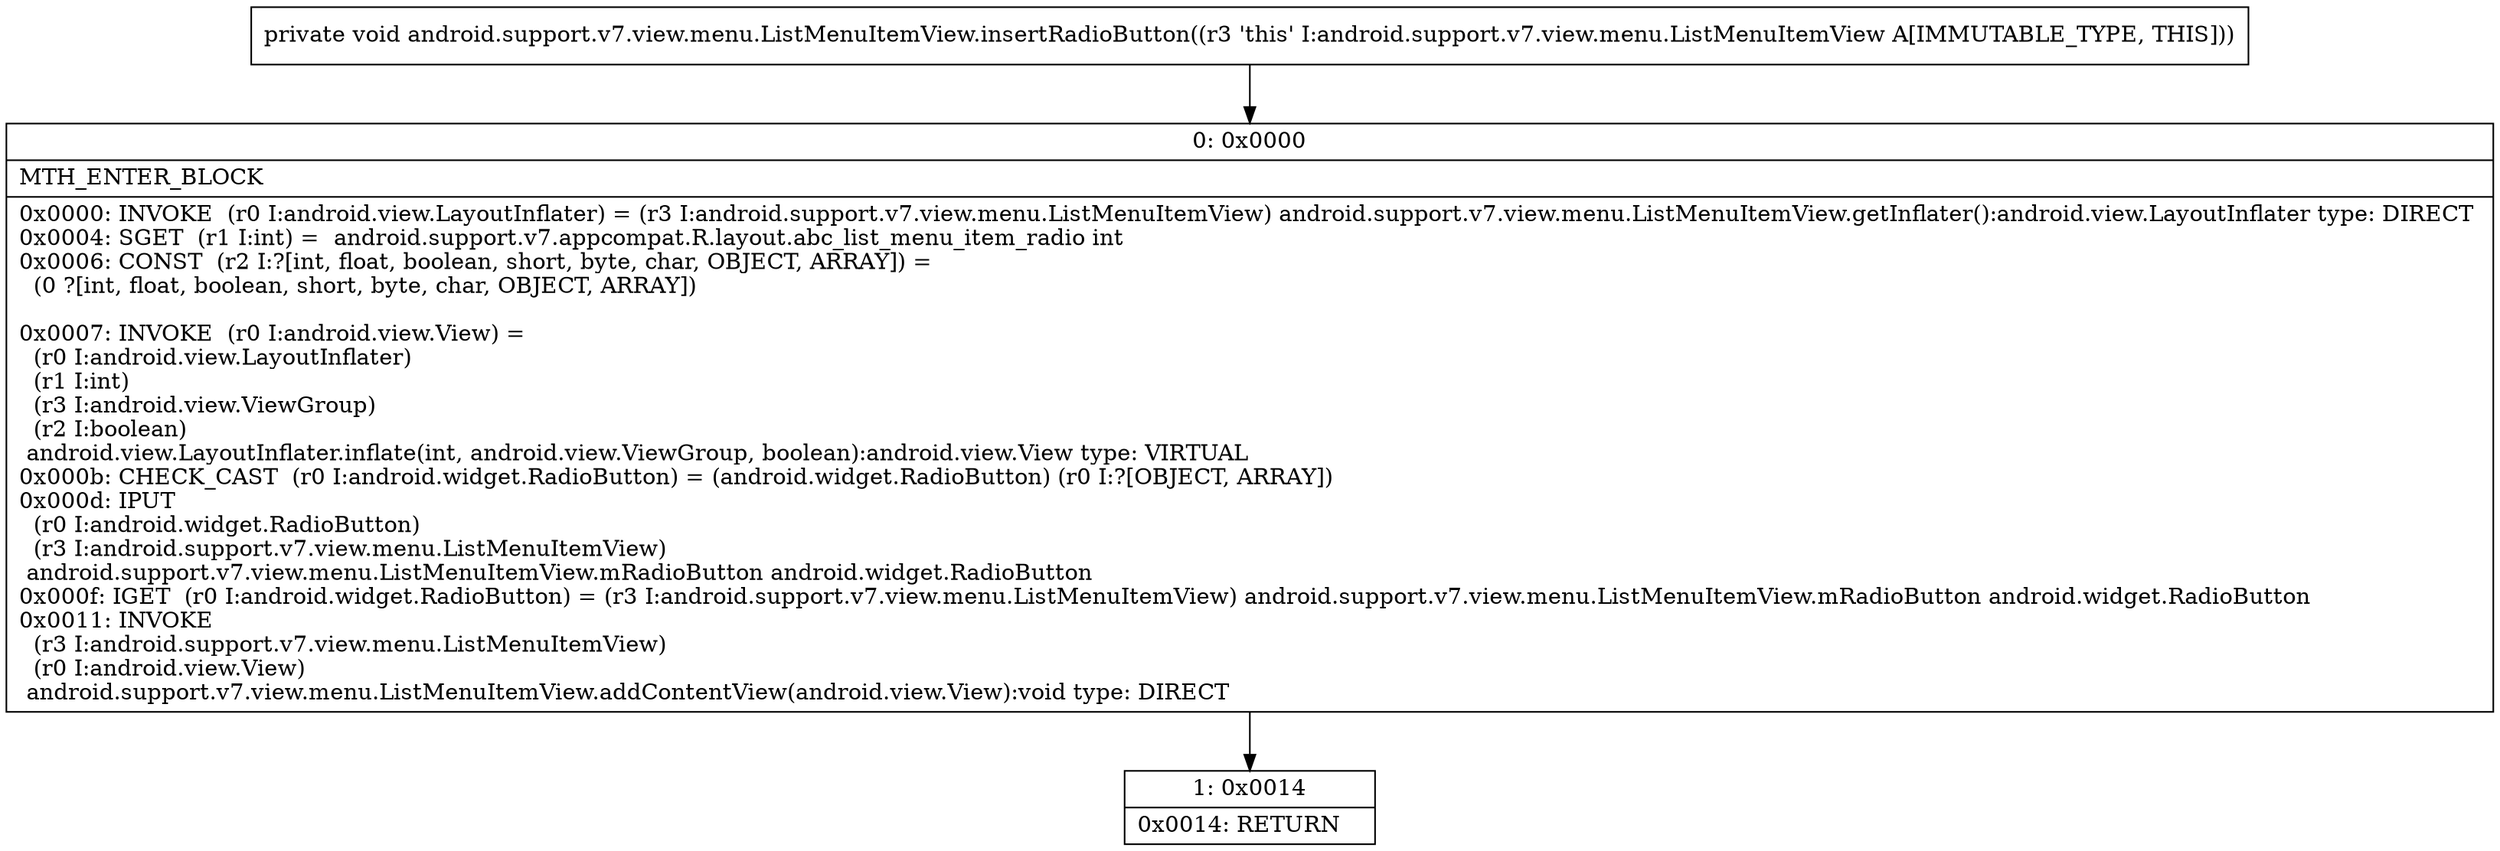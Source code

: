 digraph "CFG forandroid.support.v7.view.menu.ListMenuItemView.insertRadioButton()V" {
Node_0 [shape=record,label="{0\:\ 0x0000|MTH_ENTER_BLOCK\l|0x0000: INVOKE  (r0 I:android.view.LayoutInflater) = (r3 I:android.support.v7.view.menu.ListMenuItemView) android.support.v7.view.menu.ListMenuItemView.getInflater():android.view.LayoutInflater type: DIRECT \l0x0004: SGET  (r1 I:int) =  android.support.v7.appcompat.R.layout.abc_list_menu_item_radio int \l0x0006: CONST  (r2 I:?[int, float, boolean, short, byte, char, OBJECT, ARRAY]) = \l  (0 ?[int, float, boolean, short, byte, char, OBJECT, ARRAY])\l \l0x0007: INVOKE  (r0 I:android.view.View) = \l  (r0 I:android.view.LayoutInflater)\l  (r1 I:int)\l  (r3 I:android.view.ViewGroup)\l  (r2 I:boolean)\l android.view.LayoutInflater.inflate(int, android.view.ViewGroup, boolean):android.view.View type: VIRTUAL \l0x000b: CHECK_CAST  (r0 I:android.widget.RadioButton) = (android.widget.RadioButton) (r0 I:?[OBJECT, ARRAY]) \l0x000d: IPUT  \l  (r0 I:android.widget.RadioButton)\l  (r3 I:android.support.v7.view.menu.ListMenuItemView)\l android.support.v7.view.menu.ListMenuItemView.mRadioButton android.widget.RadioButton \l0x000f: IGET  (r0 I:android.widget.RadioButton) = (r3 I:android.support.v7.view.menu.ListMenuItemView) android.support.v7.view.menu.ListMenuItemView.mRadioButton android.widget.RadioButton \l0x0011: INVOKE  \l  (r3 I:android.support.v7.view.menu.ListMenuItemView)\l  (r0 I:android.view.View)\l android.support.v7.view.menu.ListMenuItemView.addContentView(android.view.View):void type: DIRECT \l}"];
Node_1 [shape=record,label="{1\:\ 0x0014|0x0014: RETURN   \l}"];
MethodNode[shape=record,label="{private void android.support.v7.view.menu.ListMenuItemView.insertRadioButton((r3 'this' I:android.support.v7.view.menu.ListMenuItemView A[IMMUTABLE_TYPE, THIS])) }"];
MethodNode -> Node_0;
Node_0 -> Node_1;
}

